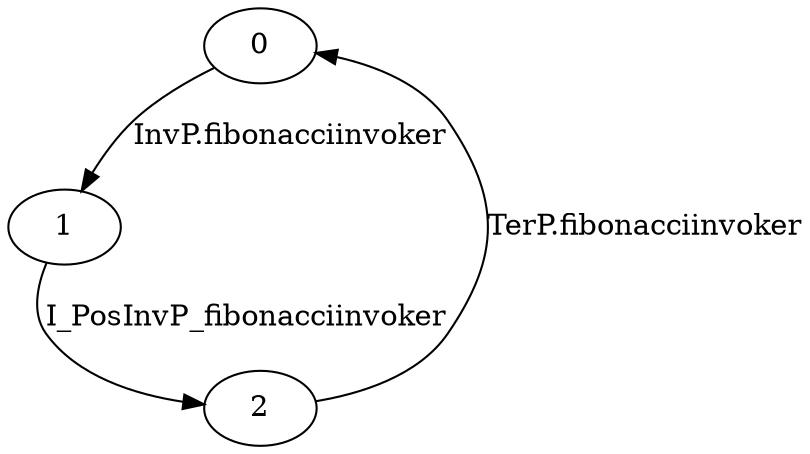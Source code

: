 digraph G {
  0 -> 1 [ label="InvP.fibonacciinvoker" ];
  1 -> 2 [ label="I_PosInvP_fibonacciinvoker" ];
  2 -> 0 [ label="TerP.fibonacciinvoker" ];
}
